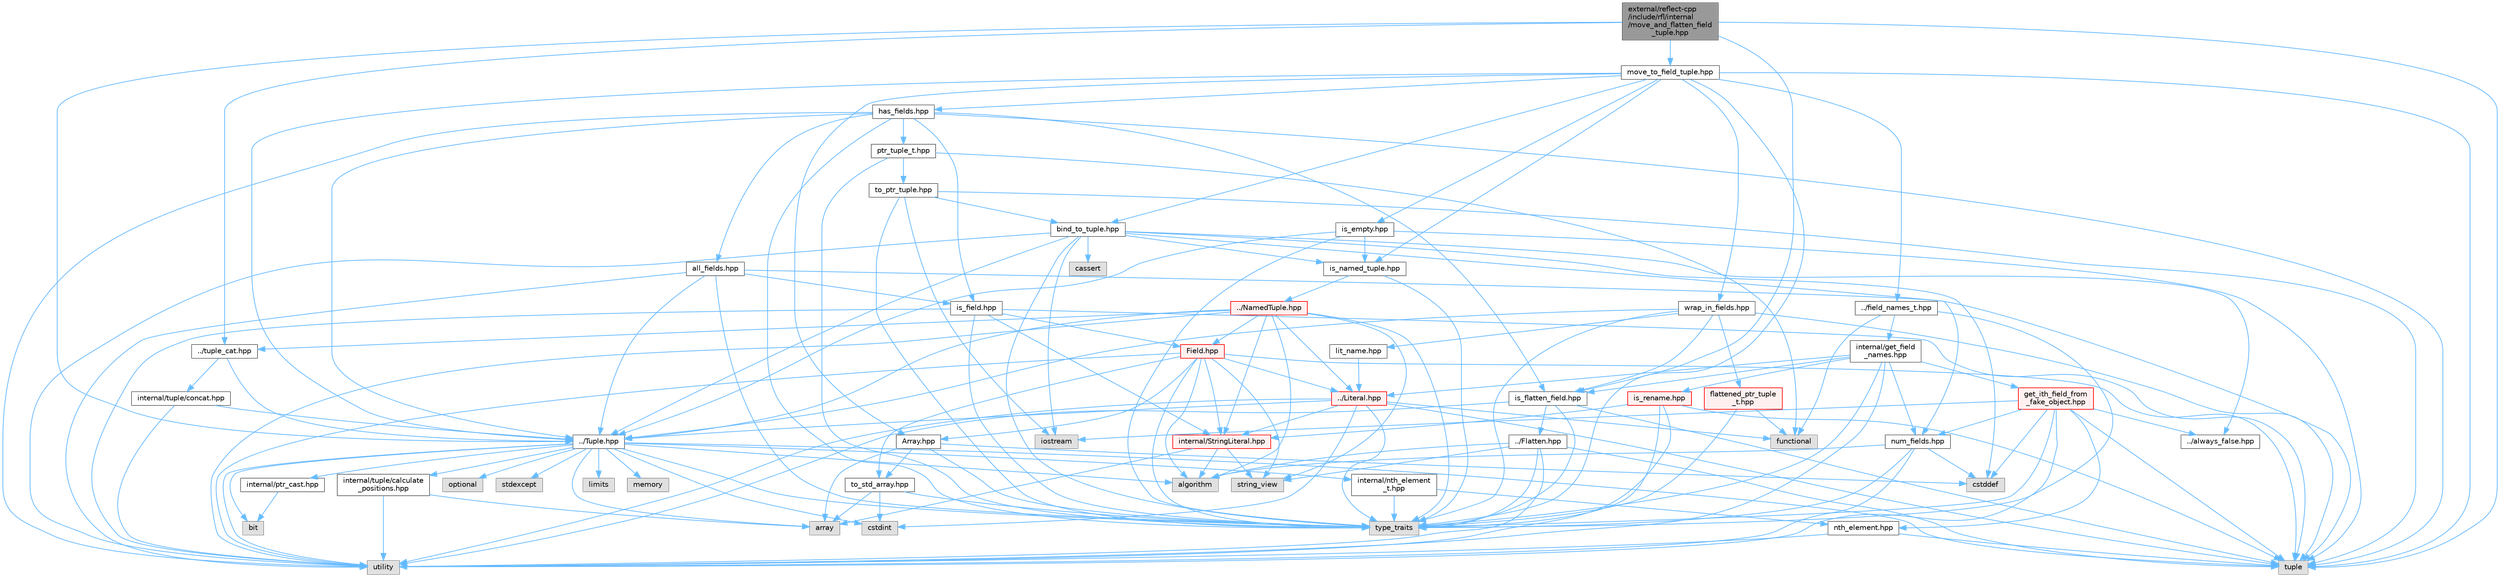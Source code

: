 digraph "external/reflect-cpp/include/rfl/internal/move_and_flatten_field_tuple.hpp"
{
 // LATEX_PDF_SIZE
  bgcolor="transparent";
  edge [fontname=Helvetica,fontsize=10,labelfontname=Helvetica,labelfontsize=10];
  node [fontname=Helvetica,fontsize=10,shape=box,height=0.2,width=0.4];
  Node1 [id="Node000001",label="external/reflect-cpp\l/include/rfl/internal\l/move_and_flatten_field\l_tuple.hpp",height=0.2,width=0.4,color="gray40", fillcolor="grey60", style="filled", fontcolor="black",tooltip=" "];
  Node1 -> Node2 [id="edge1_Node000001_Node000002",color="steelblue1",style="solid",tooltip=" "];
  Node2 [id="Node000002",label="tuple",height=0.2,width=0.4,color="grey60", fillcolor="#E0E0E0", style="filled",tooltip=" "];
  Node1 -> Node3 [id="edge2_Node000001_Node000003",color="steelblue1",style="solid",tooltip=" "];
  Node3 [id="Node000003",label="../Tuple.hpp",height=0.2,width=0.4,color="grey40", fillcolor="white", style="filled",URL="$_tuple_8hpp.html",tooltip=" "];
  Node3 -> Node4 [id="edge3_Node000003_Node000004",color="steelblue1",style="solid",tooltip=" "];
  Node4 [id="Node000004",label="algorithm",height=0.2,width=0.4,color="grey60", fillcolor="#E0E0E0", style="filled",tooltip=" "];
  Node3 -> Node5 [id="edge4_Node000003_Node000005",color="steelblue1",style="solid",tooltip=" "];
  Node5 [id="Node000005",label="array",height=0.2,width=0.4,color="grey60", fillcolor="#E0E0E0", style="filled",tooltip=" "];
  Node3 -> Node6 [id="edge5_Node000003_Node000006",color="steelblue1",style="solid",tooltip=" "];
  Node6 [id="Node000006",label="bit",height=0.2,width=0.4,color="grey60", fillcolor="#E0E0E0", style="filled",tooltip=" "];
  Node3 -> Node7 [id="edge6_Node000003_Node000007",color="steelblue1",style="solid",tooltip=" "];
  Node7 [id="Node000007",label="cstdint",height=0.2,width=0.4,color="grey60", fillcolor="#E0E0E0", style="filled",tooltip=" "];
  Node3 -> Node8 [id="edge7_Node000003_Node000008",color="steelblue1",style="solid",tooltip=" "];
  Node8 [id="Node000008",label="limits",height=0.2,width=0.4,color="grey60", fillcolor="#E0E0E0", style="filled",tooltip=" "];
  Node3 -> Node9 [id="edge8_Node000003_Node000009",color="steelblue1",style="solid",tooltip=" "];
  Node9 [id="Node000009",label="memory",height=0.2,width=0.4,color="grey60", fillcolor="#E0E0E0", style="filled",tooltip=" "];
  Node3 -> Node10 [id="edge9_Node000003_Node000010",color="steelblue1",style="solid",tooltip=" "];
  Node10 [id="Node000010",label="optional",height=0.2,width=0.4,color="grey60", fillcolor="#E0E0E0", style="filled",tooltip=" "];
  Node3 -> Node11 [id="edge10_Node000003_Node000011",color="steelblue1",style="solid",tooltip=" "];
  Node11 [id="Node000011",label="stdexcept",height=0.2,width=0.4,color="grey60", fillcolor="#E0E0E0", style="filled",tooltip=" "];
  Node3 -> Node2 [id="edge11_Node000003_Node000002",color="steelblue1",style="solid",tooltip=" "];
  Node3 -> Node12 [id="edge12_Node000003_Node000012",color="steelblue1",style="solid",tooltip=" "];
  Node12 [id="Node000012",label="type_traits",height=0.2,width=0.4,color="grey60", fillcolor="#E0E0E0", style="filled",tooltip=" "];
  Node3 -> Node13 [id="edge13_Node000003_Node000013",color="steelblue1",style="solid",tooltip=" "];
  Node13 [id="Node000013",label="utility",height=0.2,width=0.4,color="grey60", fillcolor="#E0E0E0", style="filled",tooltip=" "];
  Node3 -> Node14 [id="edge14_Node000003_Node000014",color="steelblue1",style="solid",tooltip=" "];
  Node14 [id="Node000014",label="internal/nth_element\l_t.hpp",height=0.2,width=0.4,color="grey40", fillcolor="white", style="filled",URL="$nth__element__t_8hpp.html",tooltip=" "];
  Node14 -> Node12 [id="edge15_Node000014_Node000012",color="steelblue1",style="solid",tooltip=" "];
  Node14 -> Node15 [id="edge16_Node000014_Node000015",color="steelblue1",style="solid",tooltip=" "];
  Node15 [id="Node000015",label="nth_element.hpp",height=0.2,width=0.4,color="grey40", fillcolor="white", style="filled",URL="$nth__element_8hpp.html",tooltip=" "];
  Node15 -> Node2 [id="edge17_Node000015_Node000002",color="steelblue1",style="solid",tooltip=" "];
  Node15 -> Node13 [id="edge18_Node000015_Node000013",color="steelblue1",style="solid",tooltip=" "];
  Node3 -> Node16 [id="edge19_Node000003_Node000016",color="steelblue1",style="solid",tooltip=" "];
  Node16 [id="Node000016",label="internal/ptr_cast.hpp",height=0.2,width=0.4,color="grey40", fillcolor="white", style="filled",URL="$ptr__cast_8hpp.html",tooltip=" "];
  Node16 -> Node6 [id="edge20_Node000016_Node000006",color="steelblue1",style="solid",tooltip=" "];
  Node3 -> Node17 [id="edge21_Node000003_Node000017",color="steelblue1",style="solid",tooltip=" "];
  Node17 [id="Node000017",label="internal/tuple/calculate\l_positions.hpp",height=0.2,width=0.4,color="grey40", fillcolor="white", style="filled",URL="$calculate__positions_8hpp.html",tooltip=" "];
  Node17 -> Node5 [id="edge22_Node000017_Node000005",color="steelblue1",style="solid",tooltip=" "];
  Node17 -> Node13 [id="edge23_Node000017_Node000013",color="steelblue1",style="solid",tooltip=" "];
  Node1 -> Node18 [id="edge24_Node000001_Node000018",color="steelblue1",style="solid",tooltip=" "];
  Node18 [id="Node000018",label="../tuple_cat.hpp",height=0.2,width=0.4,color="grey40", fillcolor="white", style="filled",URL="$tuple__cat_8hpp.html",tooltip=" "];
  Node18 -> Node3 [id="edge25_Node000018_Node000003",color="steelblue1",style="solid",tooltip=" "];
  Node18 -> Node19 [id="edge26_Node000018_Node000019",color="steelblue1",style="solid",tooltip=" "];
  Node19 [id="Node000019",label="internal/tuple/concat.hpp",height=0.2,width=0.4,color="grey40", fillcolor="white", style="filled",URL="$concat_8hpp.html",tooltip=" "];
  Node19 -> Node13 [id="edge27_Node000019_Node000013",color="steelblue1",style="solid",tooltip=" "];
  Node19 -> Node3 [id="edge28_Node000019_Node000003",color="steelblue1",style="solid",tooltip=" "];
  Node1 -> Node20 [id="edge29_Node000001_Node000020",color="steelblue1",style="solid",tooltip=" "];
  Node20 [id="Node000020",label="is_flatten_field.hpp",height=0.2,width=0.4,color="grey40", fillcolor="white", style="filled",URL="$is__flatten__field_8hpp.html",tooltip=" "];
  Node20 -> Node2 [id="edge30_Node000020_Node000002",color="steelblue1",style="solid",tooltip=" "];
  Node20 -> Node12 [id="edge31_Node000020_Node000012",color="steelblue1",style="solid",tooltip=" "];
  Node20 -> Node13 [id="edge32_Node000020_Node000013",color="steelblue1",style="solid",tooltip=" "];
  Node20 -> Node21 [id="edge33_Node000020_Node000021",color="steelblue1",style="solid",tooltip=" "];
  Node21 [id="Node000021",label="../Flatten.hpp",height=0.2,width=0.4,color="grey40", fillcolor="white", style="filled",URL="$_flatten_8hpp.html",tooltip=" "];
  Node21 -> Node4 [id="edge34_Node000021_Node000004",color="steelblue1",style="solid",tooltip=" "];
  Node21 -> Node22 [id="edge35_Node000021_Node000022",color="steelblue1",style="solid",tooltip=" "];
  Node22 [id="Node000022",label="string_view",height=0.2,width=0.4,color="grey60", fillcolor="#E0E0E0", style="filled",tooltip=" "];
  Node21 -> Node2 [id="edge36_Node000021_Node000002",color="steelblue1",style="solid",tooltip=" "];
  Node21 -> Node12 [id="edge37_Node000021_Node000012",color="steelblue1",style="solid",tooltip=" "];
  Node21 -> Node13 [id="edge38_Node000021_Node000013",color="steelblue1",style="solid",tooltip=" "];
  Node1 -> Node23 [id="edge39_Node000001_Node000023",color="steelblue1",style="solid",tooltip=" "];
  Node23 [id="Node000023",label="move_to_field_tuple.hpp",height=0.2,width=0.4,color="grey40", fillcolor="white", style="filled",URL="$move__to__field__tuple_8hpp.html",tooltip=" "];
  Node23 -> Node2 [id="edge40_Node000023_Node000002",color="steelblue1",style="solid",tooltip=" "];
  Node23 -> Node12 [id="edge41_Node000023_Node000012",color="steelblue1",style="solid",tooltip=" "];
  Node23 -> Node3 [id="edge42_Node000023_Node000003",color="steelblue1",style="solid",tooltip=" "];
  Node23 -> Node24 [id="edge43_Node000023_Node000024",color="steelblue1",style="solid",tooltip=" "];
  Node24 [id="Node000024",label="../field_names_t.hpp",height=0.2,width=0.4,color="grey40", fillcolor="white", style="filled",URL="$field__names__t_8hpp.html",tooltip=" "];
  Node24 -> Node25 [id="edge44_Node000024_Node000025",color="steelblue1",style="solid",tooltip=" "];
  Node25 [id="Node000025",label="functional",height=0.2,width=0.4,color="grey60", fillcolor="#E0E0E0", style="filled",tooltip=" "];
  Node24 -> Node12 [id="edge45_Node000024_Node000012",color="steelblue1",style="solid",tooltip=" "];
  Node24 -> Node26 [id="edge46_Node000024_Node000026",color="steelblue1",style="solid",tooltip=" "];
  Node26 [id="Node000026",label="internal/get_field\l_names.hpp",height=0.2,width=0.4,color="grey40", fillcolor="white", style="filled",URL="$get__field__names_8hpp.html",tooltip=" "];
  Node26 -> Node12 [id="edge47_Node000026_Node000012",color="steelblue1",style="solid",tooltip=" "];
  Node26 -> Node13 [id="edge48_Node000026_Node000013",color="steelblue1",style="solid",tooltip=" "];
  Node26 -> Node27 [id="edge49_Node000026_Node000027",color="steelblue1",style="solid",tooltip=" "];
  Node27 [id="Node000027",label="../Literal.hpp",height=0.2,width=0.4,color="red", fillcolor="#FFF0F0", style="filled",URL="$_literal_8hpp.html",tooltip=" "];
  Node27 -> Node7 [id="edge50_Node000027_Node000007",color="steelblue1",style="solid",tooltip=" "];
  Node27 -> Node25 [id="edge51_Node000027_Node000025",color="steelblue1",style="solid",tooltip=" "];
  Node27 -> Node2 [id="edge52_Node000027_Node000002",color="steelblue1",style="solid",tooltip=" "];
  Node27 -> Node12 [id="edge53_Node000027_Node000012",color="steelblue1",style="solid",tooltip=" "];
  Node27 -> Node13 [id="edge54_Node000027_Node000013",color="steelblue1",style="solid",tooltip=" "];
  Node27 -> Node3 [id="edge55_Node000027_Node000003",color="steelblue1",style="solid",tooltip=" "];
  Node27 -> Node34 [id="edge56_Node000027_Node000034",color="steelblue1",style="solid",tooltip=" "];
  Node34 [id="Node000034",label="internal/StringLiteral.hpp",height=0.2,width=0.4,color="red", fillcolor="#FFF0F0", style="filled",URL="$_string_literal_8hpp.html",tooltip=" "];
  Node34 -> Node4 [id="edge57_Node000034_Node000004",color="steelblue1",style="solid",tooltip=" "];
  Node34 -> Node5 [id="edge58_Node000034_Node000005",color="steelblue1",style="solid",tooltip=" "];
  Node34 -> Node22 [id="edge59_Node000034_Node000022",color="steelblue1",style="solid",tooltip=" "];
  Node26 -> Node36 [id="edge60_Node000026_Node000036",color="steelblue1",style="solid",tooltip=" "];
  Node36 [id="Node000036",label="get_ith_field_from\l_fake_object.hpp",height=0.2,width=0.4,color="red", fillcolor="#FFF0F0", style="filled",URL="$get__ith__field__from__fake__object_8hpp.html",tooltip=" "];
  Node36 -> Node37 [id="edge61_Node000036_Node000037",color="steelblue1",style="solid",tooltip=" "];
  Node37 [id="Node000037",label="cstddef",height=0.2,width=0.4,color="grey60", fillcolor="#E0E0E0", style="filled",tooltip=" "];
  Node36 -> Node32 [id="edge62_Node000036_Node000032",color="steelblue1",style="solid",tooltip=" "];
  Node32 [id="Node000032",label="iostream",height=0.2,width=0.4,color="grey60", fillcolor="#E0E0E0", style="filled",tooltip=" "];
  Node36 -> Node2 [id="edge63_Node000036_Node000002",color="steelblue1",style="solid",tooltip=" "];
  Node36 -> Node12 [id="edge64_Node000036_Node000012",color="steelblue1",style="solid",tooltip=" "];
  Node36 -> Node13 [id="edge65_Node000036_Node000013",color="steelblue1",style="solid",tooltip=" "];
  Node36 -> Node38 [id="edge66_Node000036_Node000038",color="steelblue1",style="solid",tooltip=" "];
  Node38 [id="Node000038",label="../always_false.hpp",height=0.2,width=0.4,color="grey40", fillcolor="white", style="filled",URL="$always__false_8hpp.html",tooltip=" "];
  Node36 -> Node15 [id="edge67_Node000036_Node000015",color="steelblue1",style="solid",tooltip=" "];
  Node36 -> Node40 [id="edge68_Node000036_Node000040",color="steelblue1",style="solid",tooltip=" "];
  Node40 [id="Node000040",label="num_fields.hpp",height=0.2,width=0.4,color="grey40", fillcolor="white", style="filled",URL="$num__fields_8hpp.html",tooltip=" "];
  Node40 -> Node4 [id="edge69_Node000040_Node000004",color="steelblue1",style="solid",tooltip=" "];
  Node40 -> Node37 [id="edge70_Node000040_Node000037",color="steelblue1",style="solid",tooltip=" "];
  Node40 -> Node12 [id="edge71_Node000040_Node000012",color="steelblue1",style="solid",tooltip=" "];
  Node40 -> Node13 [id="edge72_Node000040_Node000013",color="steelblue1",style="solid",tooltip=" "];
  Node26 -> Node20 [id="edge73_Node000026_Node000020",color="steelblue1",style="solid",tooltip=" "];
  Node26 -> Node41 [id="edge74_Node000026_Node000041",color="steelblue1",style="solid",tooltip=" "];
  Node41 [id="Node000041",label="is_rename.hpp",height=0.2,width=0.4,color="red", fillcolor="#FFF0F0", style="filled",URL="$is__rename_8hpp.html",tooltip=" "];
  Node41 -> Node2 [id="edge75_Node000041_Node000002",color="steelblue1",style="solid",tooltip=" "];
  Node41 -> Node12 [id="edge76_Node000041_Node000012",color="steelblue1",style="solid",tooltip=" "];
  Node41 -> Node13 [id="edge77_Node000041_Node000013",color="steelblue1",style="solid",tooltip=" "];
  Node41 -> Node34 [id="edge78_Node000041_Node000034",color="steelblue1",style="solid",tooltip=" "];
  Node26 -> Node40 [id="edge79_Node000026_Node000040",color="steelblue1",style="solid",tooltip=" "];
  Node23 -> Node44 [id="edge80_Node000023_Node000044",color="steelblue1",style="solid",tooltip=" "];
  Node44 [id="Node000044",label="Array.hpp",height=0.2,width=0.4,color="grey40", fillcolor="white", style="filled",URL="$_array_8hpp.html",tooltip=" "];
  Node44 -> Node5 [id="edge81_Node000044_Node000005",color="steelblue1",style="solid",tooltip=" "];
  Node44 -> Node37 [id="edge82_Node000044_Node000037",color="steelblue1",style="solid",tooltip=" "];
  Node44 -> Node12 [id="edge83_Node000044_Node000012",color="steelblue1",style="solid",tooltip=" "];
  Node44 -> Node45 [id="edge84_Node000044_Node000045",color="steelblue1",style="solid",tooltip=" "];
  Node45 [id="Node000045",label="to_std_array.hpp",height=0.2,width=0.4,color="grey40", fillcolor="white", style="filled",URL="$to__std__array_8hpp.html",tooltip=" "];
  Node45 -> Node5 [id="edge85_Node000045_Node000005",color="steelblue1",style="solid",tooltip=" "];
  Node45 -> Node7 [id="edge86_Node000045_Node000007",color="steelblue1",style="solid",tooltip=" "];
  Node45 -> Node12 [id="edge87_Node000045_Node000012",color="steelblue1",style="solid",tooltip=" "];
  Node23 -> Node46 [id="edge88_Node000023_Node000046",color="steelblue1",style="solid",tooltip=" "];
  Node46 [id="Node000046",label="bind_to_tuple.hpp",height=0.2,width=0.4,color="grey40", fillcolor="white", style="filled",URL="$bind__to__tuple_8hpp.html",tooltip=" "];
  Node46 -> Node47 [id="edge89_Node000046_Node000047",color="steelblue1",style="solid",tooltip=" "];
  Node47 [id="Node000047",label="cassert",height=0.2,width=0.4,color="grey60", fillcolor="#E0E0E0", style="filled",tooltip=" "];
  Node46 -> Node37 [id="edge90_Node000046_Node000037",color="steelblue1",style="solid",tooltip=" "];
  Node46 -> Node32 [id="edge91_Node000046_Node000032",color="steelblue1",style="solid",tooltip=" "];
  Node46 -> Node12 [id="edge92_Node000046_Node000012",color="steelblue1",style="solid",tooltip=" "];
  Node46 -> Node13 [id="edge93_Node000046_Node000013",color="steelblue1",style="solid",tooltip=" "];
  Node46 -> Node3 [id="edge94_Node000046_Node000003",color="steelblue1",style="solid",tooltip=" "];
  Node46 -> Node38 [id="edge95_Node000046_Node000038",color="steelblue1",style="solid",tooltip=" "];
  Node46 -> Node48 [id="edge96_Node000046_Node000048",color="steelblue1",style="solid",tooltip=" "];
  Node48 [id="Node000048",label="is_named_tuple.hpp",height=0.2,width=0.4,color="grey40", fillcolor="white", style="filled",URL="$is__named__tuple_8hpp.html",tooltip=" "];
  Node48 -> Node12 [id="edge97_Node000048_Node000012",color="steelblue1",style="solid",tooltip=" "];
  Node48 -> Node49 [id="edge98_Node000048_Node000049",color="steelblue1",style="solid",tooltip=" "];
  Node49 [id="Node000049",label="../NamedTuple.hpp",height=0.2,width=0.4,color="red", fillcolor="#FFF0F0", style="filled",URL="$_named_tuple_8hpp.html",tooltip=" "];
  Node49 -> Node4 [id="edge99_Node000049_Node000004",color="steelblue1",style="solid",tooltip=" "];
  Node49 -> Node22 [id="edge100_Node000049_Node000022",color="steelblue1",style="solid",tooltip=" "];
  Node49 -> Node12 [id="edge101_Node000049_Node000012",color="steelblue1",style="solid",tooltip=" "];
  Node49 -> Node13 [id="edge102_Node000049_Node000013",color="steelblue1",style="solid",tooltip=" "];
  Node49 -> Node50 [id="edge103_Node000049_Node000050",color="steelblue1",style="solid",tooltip=" "];
  Node50 [id="Node000050",label="Field.hpp",height=0.2,width=0.4,color="red", fillcolor="#FFF0F0", style="filled",URL="$_field_8hpp.html",tooltip=" "];
  Node50 -> Node4 [id="edge104_Node000050_Node000004",color="steelblue1",style="solid",tooltip=" "];
  Node50 -> Node22 [id="edge105_Node000050_Node000022",color="steelblue1",style="solid",tooltip=" "];
  Node50 -> Node2 [id="edge106_Node000050_Node000002",color="steelblue1",style="solid",tooltip=" "];
  Node50 -> Node12 [id="edge107_Node000050_Node000012",color="steelblue1",style="solid",tooltip=" "];
  Node50 -> Node13 [id="edge108_Node000050_Node000013",color="steelblue1",style="solid",tooltip=" "];
  Node50 -> Node27 [id="edge109_Node000050_Node000027",color="steelblue1",style="solid",tooltip=" "];
  Node50 -> Node44 [id="edge110_Node000050_Node000044",color="steelblue1",style="solid",tooltip=" "];
  Node50 -> Node34 [id="edge111_Node000050_Node000034",color="steelblue1",style="solid",tooltip=" "];
  Node50 -> Node45 [id="edge112_Node000050_Node000045",color="steelblue1",style="solid",tooltip=" "];
  Node49 -> Node27 [id="edge113_Node000049_Node000027",color="steelblue1",style="solid",tooltip=" "];
  Node49 -> Node3 [id="edge114_Node000049_Node000003",color="steelblue1",style="solid",tooltip=" "];
  Node49 -> Node34 [id="edge115_Node000049_Node000034",color="steelblue1",style="solid",tooltip=" "];
  Node49 -> Node18 [id="edge116_Node000049_Node000018",color="steelblue1",style="solid",tooltip=" "];
  Node46 -> Node40 [id="edge117_Node000046_Node000040",color="steelblue1",style="solid",tooltip=" "];
  Node23 -> Node63 [id="edge118_Node000023_Node000063",color="steelblue1",style="solid",tooltip=" "];
  Node63 [id="Node000063",label="has_fields.hpp",height=0.2,width=0.4,color="grey40", fillcolor="white", style="filled",URL="$has__fields_8hpp.html",tooltip=" "];
  Node63 -> Node2 [id="edge119_Node000063_Node000002",color="steelblue1",style="solid",tooltip=" "];
  Node63 -> Node12 [id="edge120_Node000063_Node000012",color="steelblue1",style="solid",tooltip=" "];
  Node63 -> Node13 [id="edge121_Node000063_Node000013",color="steelblue1",style="solid",tooltip=" "];
  Node63 -> Node3 [id="edge122_Node000063_Node000003",color="steelblue1",style="solid",tooltip=" "];
  Node63 -> Node64 [id="edge123_Node000063_Node000064",color="steelblue1",style="solid",tooltip=" "];
  Node64 [id="Node000064",label="all_fields.hpp",height=0.2,width=0.4,color="grey40", fillcolor="white", style="filled",URL="$all__fields_8hpp.html",tooltip=" "];
  Node64 -> Node2 [id="edge124_Node000064_Node000002",color="steelblue1",style="solid",tooltip=" "];
  Node64 -> Node12 [id="edge125_Node000064_Node000012",color="steelblue1",style="solid",tooltip=" "];
  Node64 -> Node13 [id="edge126_Node000064_Node000013",color="steelblue1",style="solid",tooltip=" "];
  Node64 -> Node3 [id="edge127_Node000064_Node000003",color="steelblue1",style="solid",tooltip=" "];
  Node64 -> Node65 [id="edge128_Node000064_Node000065",color="steelblue1",style="solid",tooltip=" "];
  Node65 [id="Node000065",label="is_field.hpp",height=0.2,width=0.4,color="grey40", fillcolor="white", style="filled",URL="$is__field_8hpp.html",tooltip=" "];
  Node65 -> Node2 [id="edge129_Node000065_Node000002",color="steelblue1",style="solid",tooltip=" "];
  Node65 -> Node12 [id="edge130_Node000065_Node000012",color="steelblue1",style="solid",tooltip=" "];
  Node65 -> Node13 [id="edge131_Node000065_Node000013",color="steelblue1",style="solid",tooltip=" "];
  Node65 -> Node50 [id="edge132_Node000065_Node000050",color="steelblue1",style="solid",tooltip=" "];
  Node65 -> Node34 [id="edge133_Node000065_Node000034",color="steelblue1",style="solid",tooltip=" "];
  Node63 -> Node65 [id="edge134_Node000063_Node000065",color="steelblue1",style="solid",tooltip=" "];
  Node63 -> Node20 [id="edge135_Node000063_Node000020",color="steelblue1",style="solid",tooltip=" "];
  Node63 -> Node66 [id="edge136_Node000063_Node000066",color="steelblue1",style="solid",tooltip=" "];
  Node66 [id="Node000066",label="ptr_tuple_t.hpp",height=0.2,width=0.4,color="grey40", fillcolor="white", style="filled",URL="$ptr__tuple__t_8hpp.html",tooltip=" "];
  Node66 -> Node25 [id="edge137_Node000066_Node000025",color="steelblue1",style="solid",tooltip=" "];
  Node66 -> Node12 [id="edge138_Node000066_Node000012",color="steelblue1",style="solid",tooltip=" "];
  Node66 -> Node67 [id="edge139_Node000066_Node000067",color="steelblue1",style="solid",tooltip=" "];
  Node67 [id="Node000067",label="to_ptr_tuple.hpp",height=0.2,width=0.4,color="grey40", fillcolor="white", style="filled",URL="$to__ptr__tuple_8hpp.html",tooltip=" "];
  Node67 -> Node32 [id="edge140_Node000067_Node000032",color="steelblue1",style="solid",tooltip=" "];
  Node67 -> Node2 [id="edge141_Node000067_Node000002",color="steelblue1",style="solid",tooltip=" "];
  Node67 -> Node12 [id="edge142_Node000067_Node000012",color="steelblue1",style="solid",tooltip=" "];
  Node67 -> Node46 [id="edge143_Node000067_Node000046",color="steelblue1",style="solid",tooltip=" "];
  Node23 -> Node68 [id="edge144_Node000023_Node000068",color="steelblue1",style="solid",tooltip=" "];
  Node68 [id="Node000068",label="is_empty.hpp",height=0.2,width=0.4,color="grey40", fillcolor="white", style="filled",URL="$internal_2is__empty_8hpp.html",tooltip=" "];
  Node68 -> Node2 [id="edge145_Node000068_Node000002",color="steelblue1",style="solid",tooltip=" "];
  Node68 -> Node12 [id="edge146_Node000068_Node000012",color="steelblue1",style="solid",tooltip=" "];
  Node68 -> Node3 [id="edge147_Node000068_Node000003",color="steelblue1",style="solid",tooltip=" "];
  Node68 -> Node48 [id="edge148_Node000068_Node000048",color="steelblue1",style="solid",tooltip=" "];
  Node23 -> Node48 [id="edge149_Node000023_Node000048",color="steelblue1",style="solid",tooltip=" "];
  Node23 -> Node69 [id="edge150_Node000023_Node000069",color="steelblue1",style="solid",tooltip=" "];
  Node69 [id="Node000069",label="wrap_in_fields.hpp",height=0.2,width=0.4,color="grey40", fillcolor="white", style="filled",URL="$wrap__in__fields_8hpp.html",tooltip=" "];
  Node69 -> Node2 [id="edge151_Node000069_Node000002",color="steelblue1",style="solid",tooltip=" "];
  Node69 -> Node12 [id="edge152_Node000069_Node000012",color="steelblue1",style="solid",tooltip=" "];
  Node69 -> Node3 [id="edge153_Node000069_Node000003",color="steelblue1",style="solid",tooltip=" "];
  Node69 -> Node70 [id="edge154_Node000069_Node000070",color="steelblue1",style="solid",tooltip=" "];
  Node70 [id="Node000070",label="flattened_ptr_tuple\l_t.hpp",height=0.2,width=0.4,color="red", fillcolor="#FFF0F0", style="filled",URL="$flattened__ptr__tuple__t_8hpp.html",tooltip=" "];
  Node70 -> Node25 [id="edge155_Node000070_Node000025",color="steelblue1",style="solid",tooltip=" "];
  Node70 -> Node12 [id="edge156_Node000070_Node000012",color="steelblue1",style="solid",tooltip=" "];
  Node69 -> Node20 [id="edge157_Node000069_Node000020",color="steelblue1",style="solid",tooltip=" "];
  Node69 -> Node73 [id="edge158_Node000069_Node000073",color="steelblue1",style="solid",tooltip=" "];
  Node73 [id="Node000073",label="lit_name.hpp",height=0.2,width=0.4,color="grey40", fillcolor="white", style="filled",URL="$lit__name_8hpp.html",tooltip=" "];
  Node73 -> Node27 [id="edge159_Node000073_Node000027",color="steelblue1",style="solid",tooltip=" "];
}
